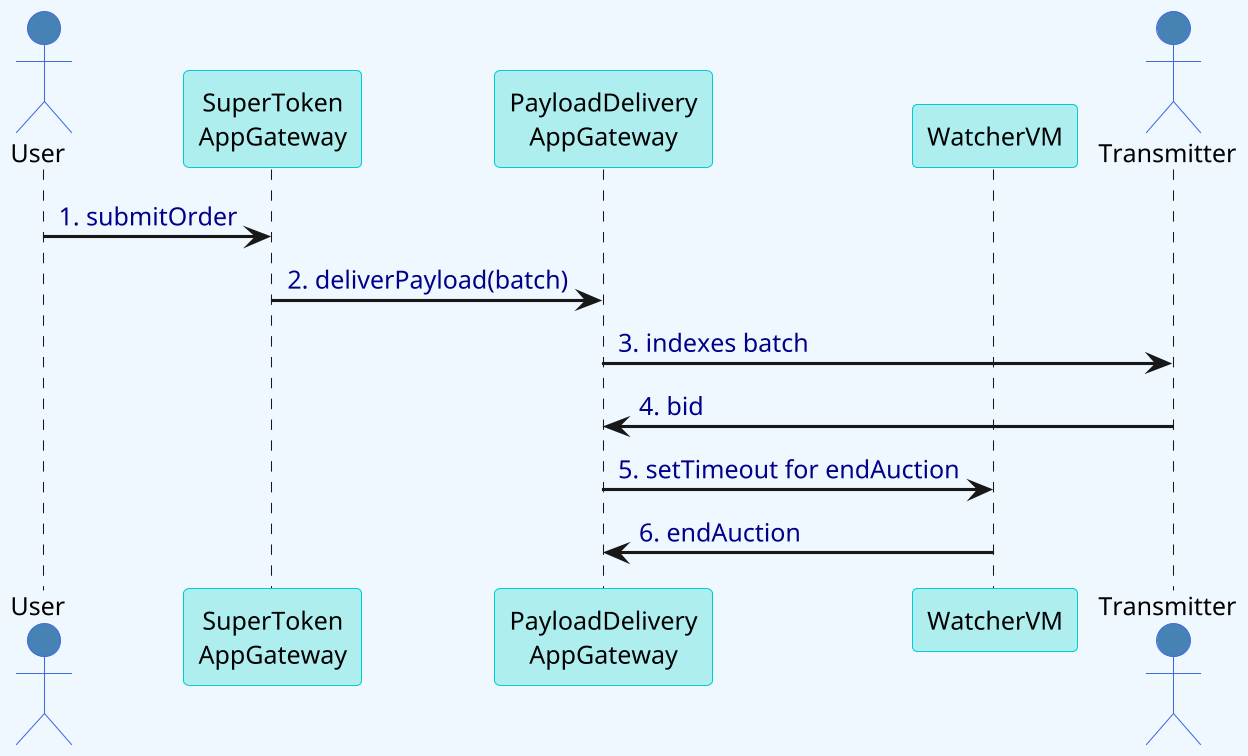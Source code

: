 @startuml User_Order_Auction

skinparam dpi 200
skinparam backgroundColor #F0F8FF
skinparam handwritten false
skinparam defaultFontName Arial
skinparam defaultFontSize 12
skinparam ArrowThickness 1.5

skinparam actor {
  BackgroundColor SteelBlue
  BorderColor RoyalBlue
}

skinparam participant {
  BackgroundColor PaleTurquoise
  BorderColor DarkTurquoise
}

actor User
participant "SuperToken\nAppGateway" as STAG
participant "PayloadDelivery\nAppGateway" as PDAG
participant WatcherVM as W
actor Transmitter as T

User -> STAG : <color:DarkBlue>1. submitOrder</color>
STAG -> PDAG : <color:DarkBlue>2. deliverPayload(batch)</color>
PDAG -> T : <color:DarkBlue>3. indexes batch</color>
T -> PDAG : <color:DarkBlue>4. bid</color>
PDAG -> W : <color:DarkBlue>5. setTimeout for endAuction</color>
W -> PDAG : <color:DarkBlue>6. endAuction</color>

@enduml
